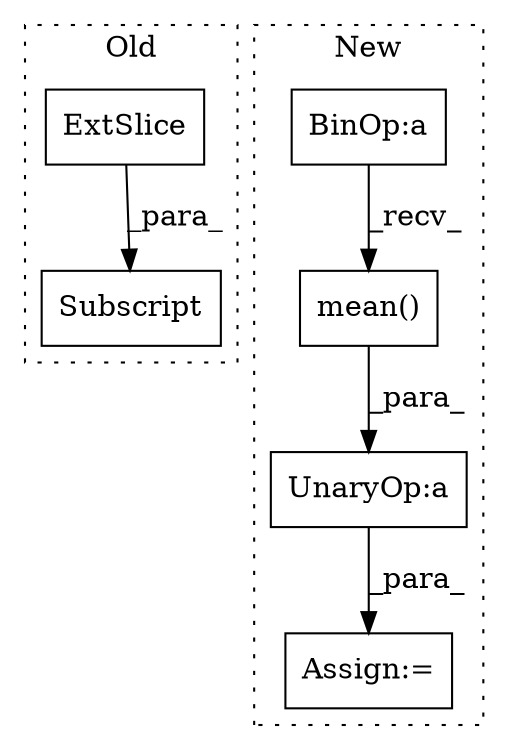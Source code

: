 digraph G {
subgraph cluster0 {
1 [label="ExtSlice" a="85" s="514" l="1" shape="box"];
3 [label="Subscript" a="63" s="514,0" l="9,0" shape="box"];
label = "Old";
style="dotted";
}
subgraph cluster1 {
2 [label="mean()" a="75" s="989" l="48" shape="box"];
4 [label="Assign:=" a="68" s="980" l="3" shape="box"];
5 [label="UnaryOp:a" a="61" s="988" l="56" shape="box"];
6 [label="BinOp:a" a="82" s="994" l="3" shape="box"];
label = "New";
style="dotted";
}
1 -> 3 [label="_para_"];
2 -> 5 [label="_para_"];
5 -> 4 [label="_para_"];
6 -> 2 [label="_recv_"];
}